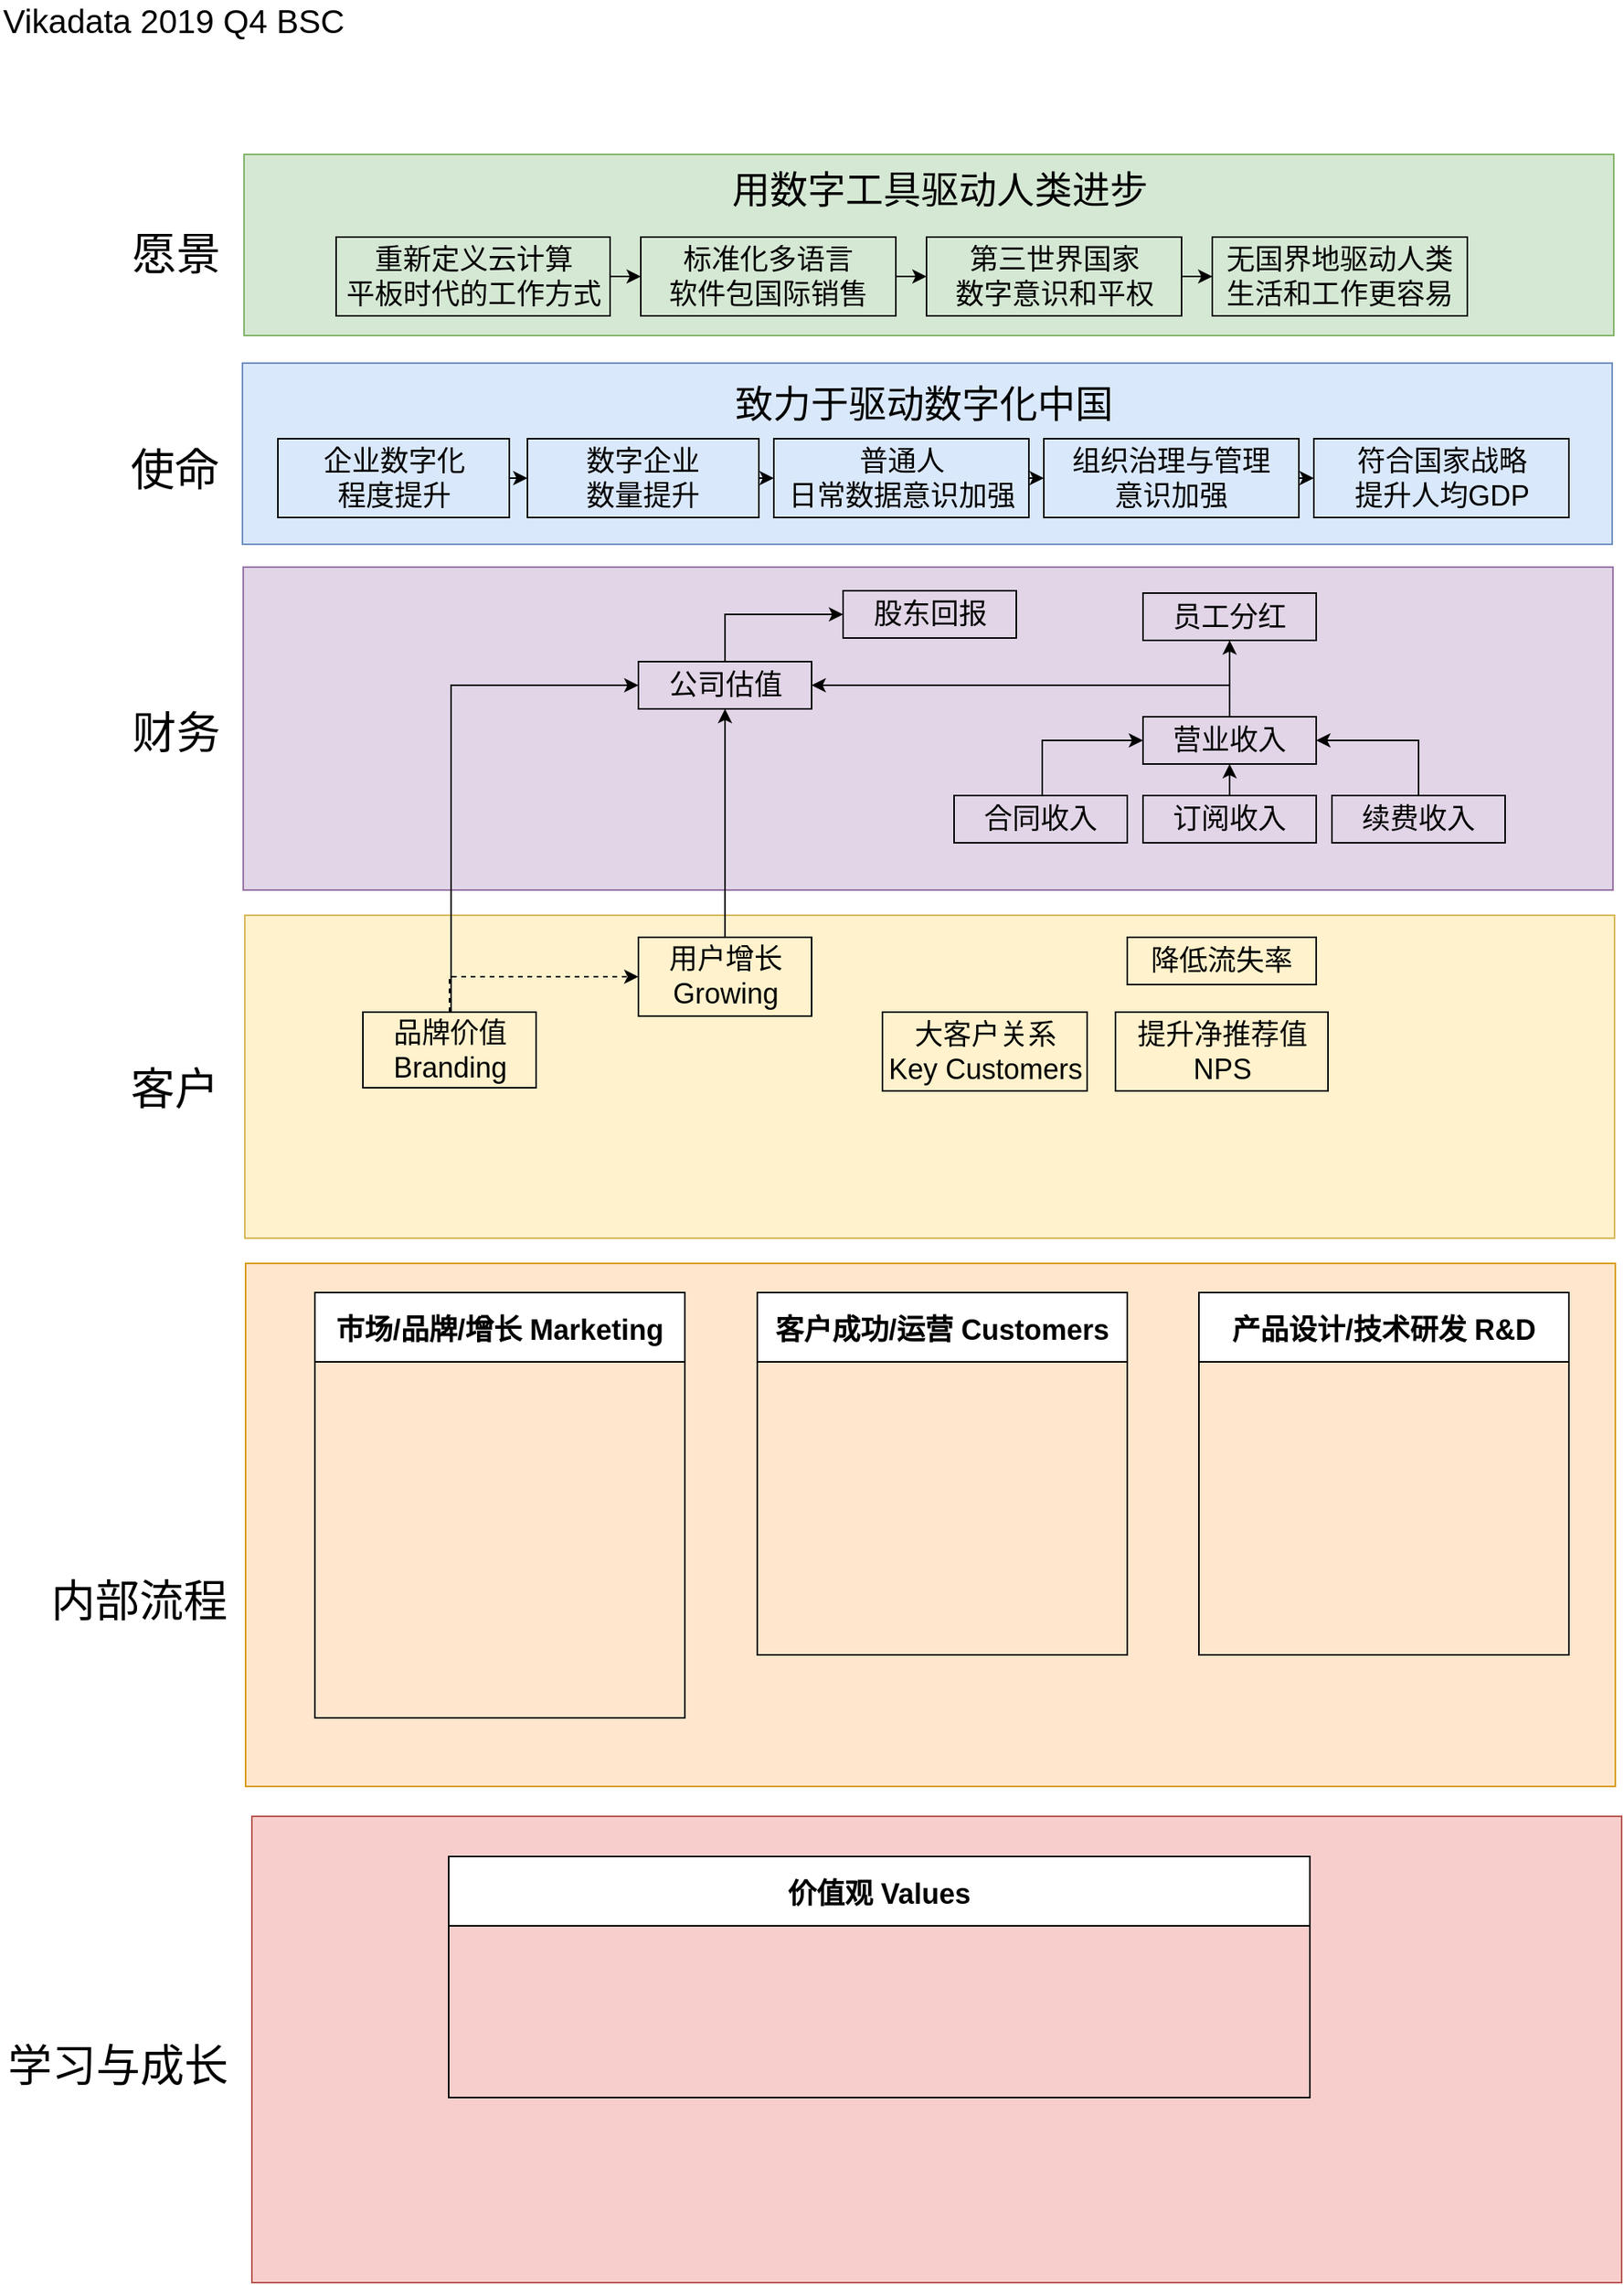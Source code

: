 <mxfile version="11.3.0" type="device" pages="1"><diagram id="IrsYpON_kgBpaKiLECZH" name="第 1 页"><mxGraphModel dx="1560" dy="1096" grid="1" gridSize="10" guides="1" tooltips="1" connect="1" arrows="1" fold="1" page="1" pageScale="1" pageWidth="1169" pageHeight="827" math="0" shadow="0"><root><mxCell id="0"/><mxCell id="1" parent="0"/><mxCell id="feVf9lUNH0UBB5X52M5t-81" value="" style="rounded=0;whiteSpace=wrap;html=1;fillColor=#d5e8d4;strokeColor=#82b366;" vertex="1" parent="1"><mxGeometry x="188" y="125" width="870" height="115" as="geometry"/></mxCell><mxCell id="feVf9lUNH0UBB5X52M5t-63" value="" style="rounded=0;whiteSpace=wrap;html=1;fillColor=#ffe6cc;strokeColor=#d79b00;" vertex="1" parent="1"><mxGeometry x="189" y="829" width="870" height="332" as="geometry"/></mxCell><mxCell id="feVf9lUNH0UBB5X52M5t-27" value="" style="rounded=0;whiteSpace=wrap;html=1;fillColor=#fff2cc;strokeColor=#d6b656;" vertex="1" parent="1"><mxGeometry x="188.5" y="608" width="870" height="205" as="geometry"/></mxCell><mxCell id="feVf9lUNH0UBB5X52M5t-1" value="" style="rounded=0;whiteSpace=wrap;html=1;fillColor=#e1d5e7;strokeColor=#9673a6;" vertex="1" parent="1"><mxGeometry x="187.5" y="387" width="870" height="205" as="geometry"/></mxCell><mxCell id="feVf9lUNH0UBB5X52M5t-2" value="愿景" style="text;html=1;strokeColor=none;fillColor=none;align=center;verticalAlign=middle;whiteSpace=wrap;rounded=0;fontSize=28;" vertex="1" parent="1"><mxGeometry x="110" y="177.5" width="70" height="20" as="geometry"/></mxCell><mxCell id="feVf9lUNH0UBB5X52M5t-3" value="Vikadata 2019 Q4 BSC" style="text;html=1;strokeColor=none;fillColor=none;align=left;verticalAlign=middle;whiteSpace=wrap;rounded=0;fontSize=21;" vertex="1" parent="1"><mxGeometry x="33" y="30" width="250" height="20" as="geometry"/></mxCell><mxCell id="feVf9lUNH0UBB5X52M5t-8" value="财务" style="text;html=1;strokeColor=none;fillColor=none;align=center;verticalAlign=middle;whiteSpace=wrap;rounded=0;fontSize=28;" vertex="1" parent="1"><mxGeometry x="111" y="482" width="68" height="20" as="geometry"/></mxCell><mxCell id="feVf9lUNH0UBB5X52M5t-45" style="edgeStyle=orthogonalEdgeStyle;rounded=0;orthogonalLoop=1;jettySize=auto;html=1;exitX=0.5;exitY=0;exitDx=0;exitDy=0;entryX=0.5;entryY=1;entryDx=0;entryDy=0;fontSize=28;" edge="1" parent="1" source="feVf9lUNH0UBB5X52M5t-11" target="feVf9lUNH0UBB5X52M5t-17"><mxGeometry relative="1" as="geometry"/></mxCell><mxCell id="feVf9lUNH0UBB5X52M5t-11" value="订阅收入" style="text;html=1;align=center;verticalAlign=middle;whiteSpace=wrap;rounded=0;fontSize=18;strokeColor=#000000;" vertex="1" parent="1"><mxGeometry x="759" y="532" width="110" height="30" as="geometry"/></mxCell><mxCell id="feVf9lUNH0UBB5X52M5t-49" style="edgeStyle=orthogonalEdgeStyle;rounded=0;orthogonalLoop=1;jettySize=auto;html=1;exitX=0.5;exitY=0;exitDx=0;exitDy=0;entryX=0.5;entryY=1;entryDx=0;entryDy=0;fontSize=28;" edge="1" parent="1" source="feVf9lUNH0UBB5X52M5t-13" target="feVf9lUNH0UBB5X52M5t-16"><mxGeometry relative="1" as="geometry"/></mxCell><mxCell id="feVf9lUNH0UBB5X52M5t-13" value="用户增长&lt;br&gt;Growing" style="text;html=1;align=center;verticalAlign=middle;whiteSpace=wrap;rounded=0;fontSize=18;strokeColor=#000000;" vertex="1" parent="1"><mxGeometry x="438.5" y="622" width="110" height="50" as="geometry"/></mxCell><mxCell id="feVf9lUNH0UBB5X52M5t-46" style="edgeStyle=orthogonalEdgeStyle;rounded=0;orthogonalLoop=1;jettySize=auto;html=1;entryX=0;entryY=0.5;entryDx=0;entryDy=0;fontSize=28;" edge="1" parent="1" source="feVf9lUNH0UBB5X52M5t-14" target="feVf9lUNH0UBB5X52M5t-17"><mxGeometry relative="1" as="geometry"><Array as="points"><mxPoint x="695" y="497"/></Array></mxGeometry></mxCell><mxCell id="feVf9lUNH0UBB5X52M5t-14" value="合同收入" style="text;html=1;align=center;verticalAlign=middle;whiteSpace=wrap;rounded=0;fontSize=18;strokeColor=#000000;" vertex="1" parent="1"><mxGeometry x="639" y="532" width="110" height="30" as="geometry"/></mxCell><mxCell id="feVf9lUNH0UBB5X52M5t-44" style="edgeStyle=orthogonalEdgeStyle;rounded=0;orthogonalLoop=1;jettySize=auto;html=1;exitX=0.5;exitY=0;exitDx=0;exitDy=0;entryX=1;entryY=0.5;entryDx=0;entryDy=0;fontSize=28;" edge="1" parent="1" source="feVf9lUNH0UBB5X52M5t-15" target="feVf9lUNH0UBB5X52M5t-17"><mxGeometry relative="1" as="geometry"/></mxCell><mxCell id="feVf9lUNH0UBB5X52M5t-15" value="续费收入" style="text;html=1;align=center;verticalAlign=middle;whiteSpace=wrap;rounded=0;fontSize=18;strokeColor=#000000;" vertex="1" parent="1"><mxGeometry x="879" y="532" width="110" height="30" as="geometry"/></mxCell><mxCell id="feVf9lUNH0UBB5X52M5t-48" style="edgeStyle=orthogonalEdgeStyle;rounded=0;orthogonalLoop=1;jettySize=auto;html=1;entryX=0;entryY=0.5;entryDx=0;entryDy=0;fontSize=28;" edge="1" parent="1" source="feVf9lUNH0UBB5X52M5t-16" target="feVf9lUNH0UBB5X52M5t-18"><mxGeometry relative="1" as="geometry"><Array as="points"><mxPoint x="493.5" y="417"/></Array></mxGeometry></mxCell><mxCell id="feVf9lUNH0UBB5X52M5t-16" value="公司估值" style="text;html=1;align=center;verticalAlign=middle;whiteSpace=wrap;rounded=0;fontSize=18;strokeColor=#000000;" vertex="1" parent="1"><mxGeometry x="438.5" y="447" width="110" height="30" as="geometry"/></mxCell><mxCell id="feVf9lUNH0UBB5X52M5t-47" style="edgeStyle=orthogonalEdgeStyle;rounded=0;orthogonalLoop=1;jettySize=auto;html=1;entryX=1;entryY=0.5;entryDx=0;entryDy=0;fontSize=28;exitX=0.5;exitY=0;exitDx=0;exitDy=0;" edge="1" parent="1" source="feVf9lUNH0UBB5X52M5t-17" target="feVf9lUNH0UBB5X52M5t-16"><mxGeometry relative="1" as="geometry"/></mxCell><mxCell id="feVf9lUNH0UBB5X52M5t-95" style="edgeStyle=orthogonalEdgeStyle;rounded=0;orthogonalLoop=1;jettySize=auto;html=1;entryX=0.5;entryY=1;entryDx=0;entryDy=0;fontSize=21;" edge="1" parent="1" source="feVf9lUNH0UBB5X52M5t-17" target="feVf9lUNH0UBB5X52M5t-94"><mxGeometry relative="1" as="geometry"/></mxCell><mxCell id="feVf9lUNH0UBB5X52M5t-17" value="营业收入" style="text;html=1;align=center;verticalAlign=middle;whiteSpace=wrap;rounded=0;fontSize=18;strokeColor=#000000;" vertex="1" parent="1"><mxGeometry x="759" y="482" width="110" height="30" as="geometry"/></mxCell><mxCell id="feVf9lUNH0UBB5X52M5t-18" value="股东回报" style="text;html=1;align=center;verticalAlign=middle;whiteSpace=wrap;rounded=0;fontSize=18;strokeColor=#000000;" vertex="1" parent="1"><mxGeometry x="568.5" y="402" width="110" height="30" as="geometry"/></mxCell><mxCell id="feVf9lUNH0UBB5X52M5t-26" value="客户" style="text;html=1;strokeColor=none;fillColor=none;align=center;verticalAlign=middle;whiteSpace=wrap;rounded=0;fontSize=28;" vertex="1" parent="1"><mxGeometry x="109" y="707.5" width="70" height="20" as="geometry"/></mxCell><mxCell id="feVf9lUNH0UBB5X52M5t-50" style="edgeStyle=orthogonalEdgeStyle;rounded=0;orthogonalLoop=1;jettySize=auto;html=1;exitX=0.5;exitY=0;exitDx=0;exitDy=0;entryX=0;entryY=0.5;entryDx=0;entryDy=0;fontSize=28;dashed=1;" edge="1" parent="1" source="feVf9lUNH0UBB5X52M5t-33" target="feVf9lUNH0UBB5X52M5t-13"><mxGeometry relative="1" as="geometry"/></mxCell><mxCell id="feVf9lUNH0UBB5X52M5t-51" style="edgeStyle=orthogonalEdgeStyle;rounded=0;orthogonalLoop=1;jettySize=auto;html=1;entryX=0;entryY=0.5;entryDx=0;entryDy=0;fontSize=28;" edge="1" parent="1" source="feVf9lUNH0UBB5X52M5t-33" target="feVf9lUNH0UBB5X52M5t-16"><mxGeometry relative="1" as="geometry"><Array as="points"><mxPoint x="319.5" y="462"/></Array></mxGeometry></mxCell><mxCell id="feVf9lUNH0UBB5X52M5t-33" value="品牌价值&lt;br&gt;Branding" style="text;html=1;align=center;verticalAlign=middle;whiteSpace=wrap;rounded=0;fontSize=18;strokeColor=#000000;" vertex="1" parent="1"><mxGeometry x="263.5" y="669.5" width="110" height="48" as="geometry"/></mxCell><mxCell id="feVf9lUNH0UBB5X52M5t-39" value="降低流失率" style="text;html=1;align=center;verticalAlign=middle;whiteSpace=wrap;rounded=0;fontSize=18;strokeColor=#000000;" vertex="1" parent="1"><mxGeometry x="749" y="622" width="120" height="30" as="geometry"/></mxCell><mxCell id="feVf9lUNH0UBB5X52M5t-40" value="提升净推荐值&lt;br&gt;NPS" style="text;html=1;align=center;verticalAlign=middle;whiteSpace=wrap;rounded=0;fontSize=18;strokeColor=#000000;" vertex="1" parent="1"><mxGeometry x="741.5" y="669.5" width="135" height="50" as="geometry"/></mxCell><mxCell id="feVf9lUNH0UBB5X52M5t-52" value="大客户关系&lt;br&gt;Key Customers" style="text;html=1;align=center;verticalAlign=middle;whiteSpace=wrap;rounded=0;fontSize=18;strokeColor=#000000;" vertex="1" parent="1"><mxGeometry x="593.5" y="669.5" width="130" height="50" as="geometry"/></mxCell><mxCell id="feVf9lUNH0UBB5X52M5t-54" value="用数字工具驱动人类进步" style="text;html=1;strokeColor=none;fillColor=none;align=center;verticalAlign=middle;whiteSpace=wrap;rounded=0;fontSize=24;" vertex="1" parent="1"><mxGeometry x="464.5" y="137.5" width="330" height="20" as="geometry"/></mxCell><mxCell id="feVf9lUNH0UBB5X52M5t-56" value="使命" style="text;html=1;strokeColor=none;fillColor=none;align=center;verticalAlign=middle;whiteSpace=wrap;rounded=0;fontSize=28;" vertex="1" parent="1"><mxGeometry x="109" y="315" width="70" height="20" as="geometry"/></mxCell><mxCell id="feVf9lUNH0UBB5X52M5t-57" value="内部流程" style="text;html=1;strokeColor=none;fillColor=none;align=center;verticalAlign=middle;whiteSpace=wrap;rounded=0;fontSize=28;" vertex="1" parent="1"><mxGeometry x="64" y="1033" width="115" height="20" as="geometry"/></mxCell><mxCell id="feVf9lUNH0UBB5X52M5t-61" value="市场/品牌/增长 Marketing" style="swimlane;strokeColor=#000000;fontSize=18;align=center;startSize=44;" vertex="1" parent="1"><mxGeometry x="233" y="847.5" width="235" height="270" as="geometry"/></mxCell><mxCell id="feVf9lUNH0UBB5X52M5t-62" value="客户成功/运营 Customers" style="swimlane;strokeColor=#000000;fontSize=18;align=center;startSize=44;" vertex="1" parent="1"><mxGeometry x="514" y="847.5" width="235" height="230" as="geometry"/></mxCell><mxCell id="feVf9lUNH0UBB5X52M5t-64" value="产品设计/技术研发 R&amp;D" style="swimlane;strokeColor=#000000;fontSize=18;align=center;startSize=44;" vertex="1" parent="1"><mxGeometry x="794.5" y="847.5" width="235" height="230" as="geometry"/></mxCell><mxCell id="feVf9lUNH0UBB5X52M5t-65" value="学习与成长" style="text;html=1;strokeColor=none;fillColor=none;align=center;verticalAlign=middle;whiteSpace=wrap;rounded=0;fontSize=28;" vertex="1" parent="1"><mxGeometry x="33" y="1328" width="150" height="20" as="geometry"/></mxCell><mxCell id="feVf9lUNH0UBB5X52M5t-66" value="" style="rounded=0;whiteSpace=wrap;html=1;fillColor=#f8cecc;strokeColor=#b85450;" vertex="1" parent="1"><mxGeometry x="193" y="1180" width="870" height="296" as="geometry"/></mxCell><mxCell id="feVf9lUNH0UBB5X52M5t-68" value="" style="rounded=0;whiteSpace=wrap;html=1;fillColor=#dae8fc;strokeColor=#6c8ebf;" vertex="1" parent="1"><mxGeometry x="187" y="257.5" width="870" height="115" as="geometry"/></mxCell><mxCell id="feVf9lUNH0UBB5X52M5t-55" value="致力于驱动数字化中国" style="text;html=1;strokeColor=none;fillColor=none;align=center;verticalAlign=middle;whiteSpace=wrap;rounded=0;fontSize=24;" vertex="1" parent="1"><mxGeometry x="455" y="262.5" width="330" height="43" as="geometry"/></mxCell><mxCell id="feVf9lUNH0UBB5X52M5t-75" style="edgeStyle=orthogonalEdgeStyle;rounded=0;orthogonalLoop=1;jettySize=auto;html=1;exitX=1;exitY=0.5;exitDx=0;exitDy=0;entryX=0;entryY=0.5;entryDx=0;entryDy=0;fontSize=28;" edge="1" parent="1" source="feVf9lUNH0UBB5X52M5t-70" target="feVf9lUNH0UBB5X52M5t-71"><mxGeometry relative="1" as="geometry"/></mxCell><mxCell id="feVf9lUNH0UBB5X52M5t-70" value="企业数字化&lt;br&gt;程度提升" style="text;html=1;align=center;verticalAlign=middle;whiteSpace=wrap;rounded=0;fontSize=18;strokeColor=#000000;" vertex="1" parent="1"><mxGeometry x="209.5" y="305.5" width="147" height="50" as="geometry"/></mxCell><mxCell id="feVf9lUNH0UBB5X52M5t-76" style="edgeStyle=orthogonalEdgeStyle;rounded=0;orthogonalLoop=1;jettySize=auto;html=1;exitX=1;exitY=0.5;exitDx=0;exitDy=0;entryX=0;entryY=0.5;entryDx=0;entryDy=0;fontSize=28;" edge="1" parent="1" source="feVf9lUNH0UBB5X52M5t-71" target="feVf9lUNH0UBB5X52M5t-72"><mxGeometry relative="1" as="geometry"/></mxCell><mxCell id="feVf9lUNH0UBB5X52M5t-71" value="数字企业&lt;br&gt;数量提升" style="text;html=1;align=center;verticalAlign=middle;whiteSpace=wrap;rounded=0;fontSize=18;strokeColor=#000000;" vertex="1" parent="1"><mxGeometry x="368" y="305.5" width="147" height="50" as="geometry"/></mxCell><mxCell id="feVf9lUNH0UBB5X52M5t-77" style="edgeStyle=orthogonalEdgeStyle;rounded=0;orthogonalLoop=1;jettySize=auto;html=1;exitX=1;exitY=0.5;exitDx=0;exitDy=0;entryX=0;entryY=0.5;entryDx=0;entryDy=0;fontSize=28;" edge="1" parent="1" source="feVf9lUNH0UBB5X52M5t-72" target="feVf9lUNH0UBB5X52M5t-73"><mxGeometry relative="1" as="geometry"/></mxCell><mxCell id="feVf9lUNH0UBB5X52M5t-72" value="普通人&lt;br&gt;日常数据意识加强" style="text;html=1;align=center;verticalAlign=middle;whiteSpace=wrap;rounded=0;fontSize=18;strokeColor=#000000;" vertex="1" parent="1"><mxGeometry x="524.5" y="305.5" width="162" height="50" as="geometry"/></mxCell><mxCell id="feVf9lUNH0UBB5X52M5t-78" style="edgeStyle=orthogonalEdgeStyle;rounded=0;orthogonalLoop=1;jettySize=auto;html=1;exitX=1;exitY=0.5;exitDx=0;exitDy=0;entryX=0;entryY=0.5;entryDx=0;entryDy=0;fontSize=28;" edge="1" parent="1" source="feVf9lUNH0UBB5X52M5t-73" target="feVf9lUNH0UBB5X52M5t-74"><mxGeometry relative="1" as="geometry"/></mxCell><mxCell id="feVf9lUNH0UBB5X52M5t-73" value="组织治理与管理&lt;br&gt;意识加强" style="text;html=1;align=center;verticalAlign=middle;whiteSpace=wrap;rounded=0;fontSize=18;strokeColor=#000000;" vertex="1" parent="1"><mxGeometry x="696" y="305.5" width="162" height="50" as="geometry"/></mxCell><mxCell id="feVf9lUNH0UBB5X52M5t-74" value="符合国家战略&lt;br&gt;提升人均GDP" style="text;html=1;align=center;verticalAlign=middle;whiteSpace=wrap;rounded=0;fontSize=18;strokeColor=#000000;" vertex="1" parent="1"><mxGeometry x="867.5" y="305.5" width="162" height="50" as="geometry"/></mxCell><mxCell id="feVf9lUNH0UBB5X52M5t-87" style="edgeStyle=orthogonalEdgeStyle;rounded=0;orthogonalLoop=1;jettySize=auto;html=1;exitX=1;exitY=0.5;exitDx=0;exitDy=0;entryX=0;entryY=0.5;entryDx=0;entryDy=0;fontSize=28;" edge="1" parent="1" source="feVf9lUNH0UBB5X52M5t-83" target="feVf9lUNH0UBB5X52M5t-85"><mxGeometry relative="1" as="geometry"/></mxCell><mxCell id="feVf9lUNH0UBB5X52M5t-83" value="标准化多语言&lt;br&gt;软件包国际销售" style="text;html=1;align=center;verticalAlign=middle;whiteSpace=wrap;rounded=0;fontSize=18;strokeColor=#000000;" vertex="1" parent="1"><mxGeometry x="440" y="177.5" width="162" height="50" as="geometry"/></mxCell><mxCell id="feVf9lUNH0UBB5X52M5t-86" style="edgeStyle=orthogonalEdgeStyle;rounded=0;orthogonalLoop=1;jettySize=auto;html=1;exitX=1;exitY=0.5;exitDx=0;exitDy=0;entryX=0;entryY=0.5;entryDx=0;entryDy=0;fontSize=28;" edge="1" parent="1" source="feVf9lUNH0UBB5X52M5t-84" target="feVf9lUNH0UBB5X52M5t-83"><mxGeometry relative="1" as="geometry"/></mxCell><mxCell id="feVf9lUNH0UBB5X52M5t-84" value="重新定义云计算&lt;br&gt;平板时代的工作方式" style="text;html=1;align=center;verticalAlign=middle;whiteSpace=wrap;rounded=0;fontSize=18;strokeColor=#000000;" vertex="1" parent="1"><mxGeometry x="246.5" y="177.5" width="174" height="50" as="geometry"/></mxCell><mxCell id="feVf9lUNH0UBB5X52M5t-89" style="edgeStyle=orthogonalEdgeStyle;rounded=0;orthogonalLoop=1;jettySize=auto;html=1;exitX=1;exitY=0.5;exitDx=0;exitDy=0;fontSize=28;" edge="1" parent="1" source="feVf9lUNH0UBB5X52M5t-85" target="feVf9lUNH0UBB5X52M5t-90"><mxGeometry relative="1" as="geometry"><mxPoint x="802.714" y="202.571" as="targetPoint"/></mxGeometry></mxCell><mxCell id="feVf9lUNH0UBB5X52M5t-85" value="第三世界国家&lt;br&gt;数字意识和平权" style="text;html=1;align=center;verticalAlign=middle;whiteSpace=wrap;rounded=0;fontSize=18;strokeColor=#000000;" vertex="1" parent="1"><mxGeometry x="621.5" y="177.5" width="162" height="50" as="geometry"/></mxCell><mxCell id="feVf9lUNH0UBB5X52M5t-90" value="无国界地驱动人类&lt;br&gt;生活和工作更容易" style="text;html=1;align=center;verticalAlign=middle;whiteSpace=wrap;rounded=0;fontSize=18;strokeColor=#000000;" vertex="1" parent="1"><mxGeometry x="803" y="177.5" width="162" height="50" as="geometry"/></mxCell><mxCell id="feVf9lUNH0UBB5X52M5t-94" value="员工分红" style="text;html=1;align=center;verticalAlign=middle;whiteSpace=wrap;rounded=0;fontSize=18;strokeColor=#000000;" vertex="1" parent="1"><mxGeometry x="759" y="403.5" width="110" height="30" as="geometry"/></mxCell><mxCell id="feVf9lUNH0UBB5X52M5t-96" value="价值观 Values" style="swimlane;strokeColor=#000000;fontSize=18;align=center;startSize=44;" vertex="1" parent="1"><mxGeometry x="318" y="1205.5" width="547" height="153" as="geometry"/></mxCell></root></mxGraphModel></diagram></mxfile>